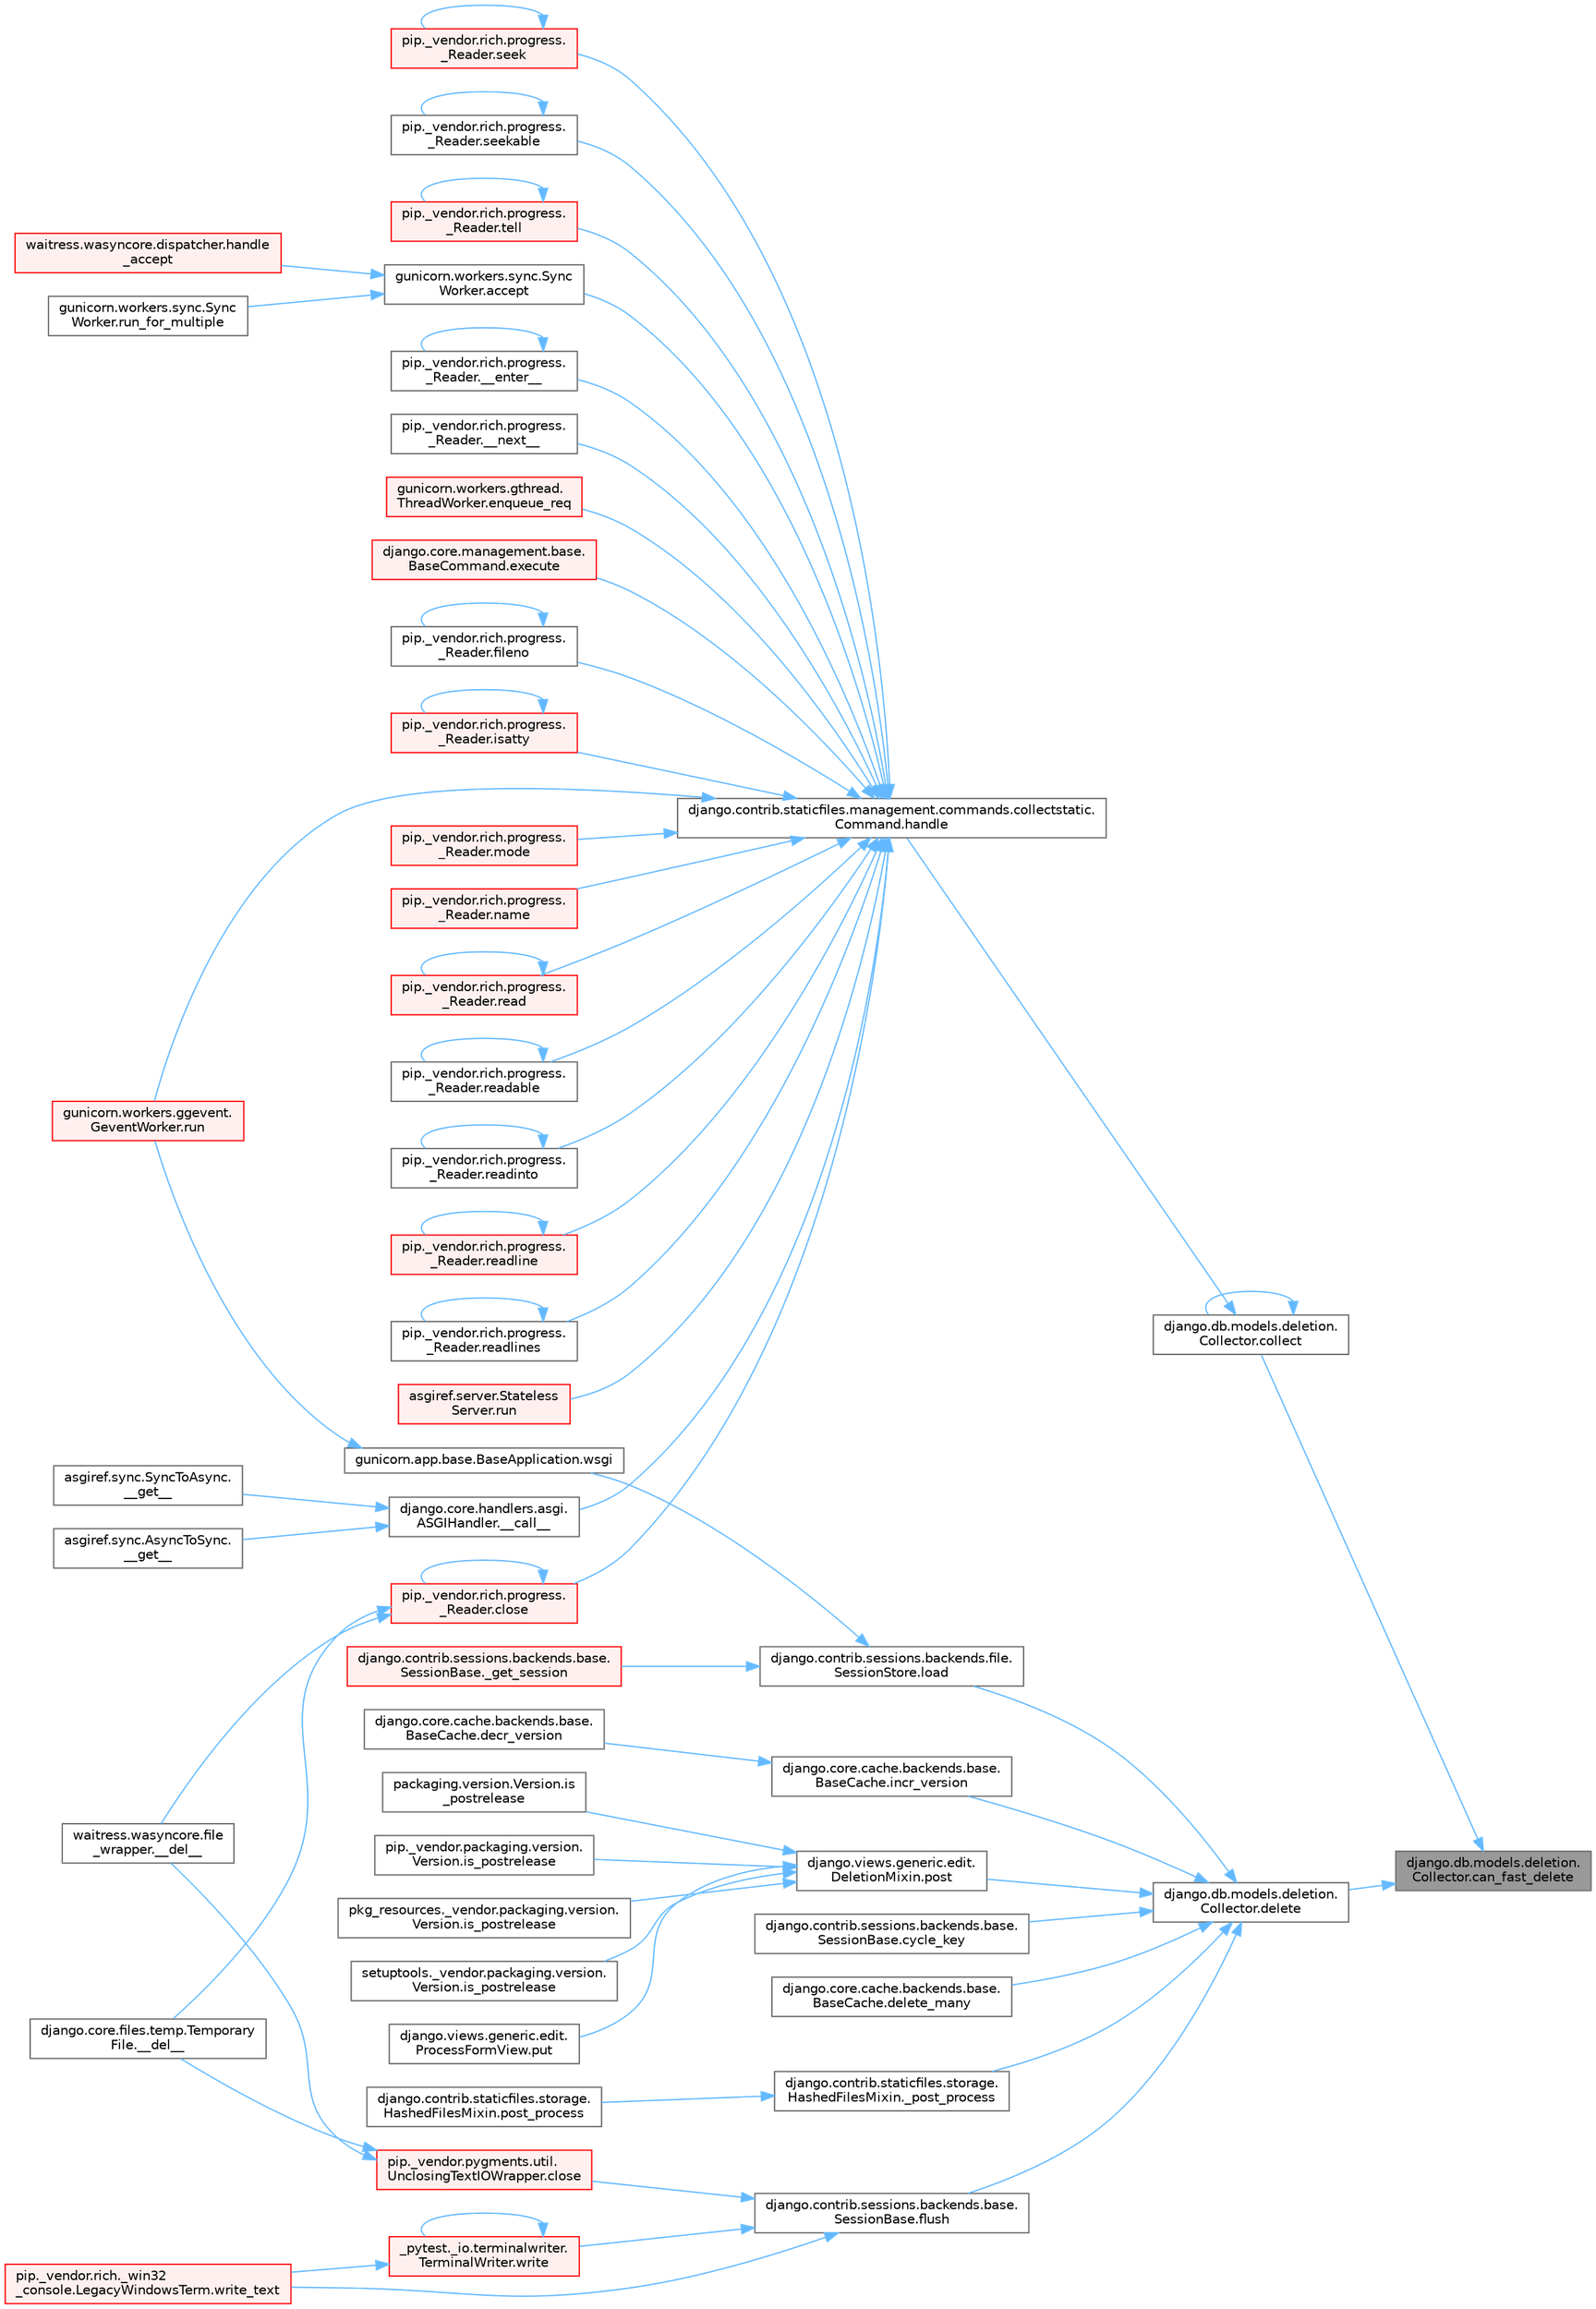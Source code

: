 digraph "django.db.models.deletion.Collector.can_fast_delete"
{
 // LATEX_PDF_SIZE
  bgcolor="transparent";
  edge [fontname=Helvetica,fontsize=10,labelfontname=Helvetica,labelfontsize=10];
  node [fontname=Helvetica,fontsize=10,shape=box,height=0.2,width=0.4];
  rankdir="RL";
  Node1 [id="Node000001",label="django.db.models.deletion.\lCollector.can_fast_delete",height=0.2,width=0.4,color="gray40", fillcolor="grey60", style="filled", fontcolor="black",tooltip=" "];
  Node1 -> Node2 [id="edge1_Node000001_Node000002",dir="back",color="steelblue1",style="solid",tooltip=" "];
  Node2 [id="Node000002",label="django.db.models.deletion.\lCollector.collect",height=0.2,width=0.4,color="grey40", fillcolor="white", style="filled",URL="$classdjango_1_1db_1_1models_1_1deletion_1_1_collector.html#ae6d2a061dcb129755a51ced6ab45edad",tooltip=" "];
  Node2 -> Node2 [id="edge2_Node000002_Node000002",dir="back",color="steelblue1",style="solid",tooltip=" "];
  Node2 -> Node3 [id="edge3_Node000002_Node000003",dir="back",color="steelblue1",style="solid",tooltip=" "];
  Node3 [id="Node000003",label="django.contrib.staticfiles.management.commands.collectstatic.\lCommand.handle",height=0.2,width=0.4,color="grey40", fillcolor="white", style="filled",URL="$classdjango_1_1contrib_1_1staticfiles_1_1management_1_1commands_1_1collectstatic_1_1_command.html#a77042fe151f5e5c26990bdd187c9f21e",tooltip=" "];
  Node3 -> Node4 [id="edge4_Node000003_Node000004",dir="back",color="steelblue1",style="solid",tooltip=" "];
  Node4 [id="Node000004",label="django.core.handlers.asgi.\lASGIHandler.__call__",height=0.2,width=0.4,color="grey40", fillcolor="white", style="filled",URL="$classdjango_1_1core_1_1handlers_1_1asgi_1_1_a_s_g_i_handler.html#a22b4781bb9089ff078a3e64dd2f48dce",tooltip=" "];
  Node4 -> Node5 [id="edge5_Node000004_Node000005",dir="back",color="steelblue1",style="solid",tooltip=" "];
  Node5 [id="Node000005",label="asgiref.sync.AsyncToSync.\l__get__",height=0.2,width=0.4,color="grey40", fillcolor="white", style="filled",URL="$classasgiref_1_1sync_1_1_async_to_sync.html#a23e9ef7a73da98dad9e3f4e65846969b",tooltip=" "];
  Node4 -> Node6 [id="edge6_Node000004_Node000006",dir="back",color="steelblue1",style="solid",tooltip=" "];
  Node6 [id="Node000006",label="asgiref.sync.SyncToAsync.\l__get__",height=0.2,width=0.4,color="grey40", fillcolor="white", style="filled",URL="$classasgiref_1_1sync_1_1_sync_to_async.html#aebdfbe3f01079a529fd2f39810597381",tooltip=" "];
  Node3 -> Node7 [id="edge7_Node000003_Node000007",dir="back",color="steelblue1",style="solid",tooltip=" "];
  Node7 [id="Node000007",label="pip._vendor.rich.progress.\l_Reader.__enter__",height=0.2,width=0.4,color="grey40", fillcolor="white", style="filled",URL="$classpip_1_1__vendor_1_1rich_1_1progress_1_1___reader.html#a9c3bb756d7d5d66aa484c6d25fef6d8a",tooltip=" "];
  Node7 -> Node7 [id="edge8_Node000007_Node000007",dir="back",color="steelblue1",style="solid",tooltip=" "];
  Node3 -> Node8 [id="edge9_Node000003_Node000008",dir="back",color="steelblue1",style="solid",tooltip=" "];
  Node8 [id="Node000008",label="pip._vendor.rich.progress.\l_Reader.__next__",height=0.2,width=0.4,color="grey40", fillcolor="white", style="filled",URL="$classpip_1_1__vendor_1_1rich_1_1progress_1_1___reader.html#a9434dfa9ada5623d6fb72996bf354ffe",tooltip=" "];
  Node3 -> Node9 [id="edge10_Node000003_Node000009",dir="back",color="steelblue1",style="solid",tooltip=" "];
  Node9 [id="Node000009",label="gunicorn.workers.sync.Sync\lWorker.accept",height=0.2,width=0.4,color="grey40", fillcolor="white", style="filled",URL="$classgunicorn_1_1workers_1_1sync_1_1_sync_worker.html#a9b2f1e8d68bbd5233578ace2685952b3",tooltip=" "];
  Node9 -> Node10 [id="edge11_Node000009_Node000010",dir="back",color="steelblue1",style="solid",tooltip=" "];
  Node10 [id="Node000010",label="waitress.wasyncore.dispatcher.handle\l_accept",height=0.2,width=0.4,color="red", fillcolor="#FFF0F0", style="filled",URL="$classwaitress_1_1wasyncore_1_1dispatcher.html#abb651db4478a77832580cb821bf60ca6",tooltip=" "];
  Node9 -> Node12 [id="edge12_Node000009_Node000012",dir="back",color="steelblue1",style="solid",tooltip=" "];
  Node12 [id="Node000012",label="gunicorn.workers.sync.Sync\lWorker.run_for_multiple",height=0.2,width=0.4,color="grey40", fillcolor="white", style="filled",URL="$classgunicorn_1_1workers_1_1sync_1_1_sync_worker.html#ae2fd68b8757a4e60b85af5ba76f0e097",tooltip=" "];
  Node3 -> Node13 [id="edge13_Node000003_Node000013",dir="back",color="steelblue1",style="solid",tooltip=" "];
  Node13 [id="Node000013",label="pip._vendor.rich.progress.\l_Reader.close",height=0.2,width=0.4,color="red", fillcolor="#FFF0F0", style="filled",URL="$classpip_1_1__vendor_1_1rich_1_1progress_1_1___reader.html#a6c0b1964d885972a97a12a9ac01d23e8",tooltip=" "];
  Node13 -> Node14 [id="edge14_Node000013_Node000014",dir="back",color="steelblue1",style="solid",tooltip=" "];
  Node14 [id="Node000014",label="django.core.files.temp.Temporary\lFile.__del__",height=0.2,width=0.4,color="grey40", fillcolor="white", style="filled",URL="$classdjango_1_1core_1_1files_1_1temp_1_1_temporary_file.html#a95809e90e91ff4f43e62813734a1ff5f",tooltip=" "];
  Node13 -> Node15 [id="edge15_Node000013_Node000015",dir="back",color="steelblue1",style="solid",tooltip=" "];
  Node15 [id="Node000015",label="waitress.wasyncore.file\l_wrapper.__del__",height=0.2,width=0.4,color="grey40", fillcolor="white", style="filled",URL="$classwaitress_1_1wasyncore_1_1file__wrapper.html#a4e25ecc24a6210bc5e295c433e632780",tooltip=" "];
  Node13 -> Node13 [id="edge16_Node000013_Node000013",dir="back",color="steelblue1",style="solid",tooltip=" "];
  Node3 -> Node976 [id="edge17_Node000003_Node000976",dir="back",color="steelblue1",style="solid",tooltip=" "];
  Node976 [id="Node000976",label="gunicorn.workers.gthread.\lThreadWorker.enqueue_req",height=0.2,width=0.4,color="red", fillcolor="#FFF0F0", style="filled",URL="$classgunicorn_1_1workers_1_1gthread_1_1_thread_worker.html#a8d2981740d79747639e152d9e9632964",tooltip=" "];
  Node3 -> Node973 [id="edge18_Node000003_Node000973",dir="back",color="steelblue1",style="solid",tooltip=" "];
  Node973 [id="Node000973",label="django.core.management.base.\lBaseCommand.execute",height=0.2,width=0.4,color="red", fillcolor="#FFF0F0", style="filled",URL="$classdjango_1_1core_1_1management_1_1base_1_1_base_command.html#a5621c1fb51be6a2deff6777d90c25ee0",tooltip=" "];
  Node3 -> Node979 [id="edge19_Node000003_Node000979",dir="back",color="steelblue1",style="solid",tooltip=" "];
  Node979 [id="Node000979",label="pip._vendor.rich.progress.\l_Reader.fileno",height=0.2,width=0.4,color="grey40", fillcolor="white", style="filled",URL="$classpip_1_1__vendor_1_1rich_1_1progress_1_1___reader.html#a5fae85546bcfb15e2144c108bb31b59c",tooltip=" "];
  Node979 -> Node979 [id="edge20_Node000979_Node000979",dir="back",color="steelblue1",style="solid",tooltip=" "];
  Node3 -> Node980 [id="edge21_Node000003_Node000980",dir="back",color="steelblue1",style="solid",tooltip=" "];
  Node980 [id="Node000980",label="pip._vendor.rich.progress.\l_Reader.isatty",height=0.2,width=0.4,color="red", fillcolor="#FFF0F0", style="filled",URL="$classpip_1_1__vendor_1_1rich_1_1progress_1_1___reader.html#a25008b04de43b80685677bd476ebb238",tooltip=" "];
  Node980 -> Node980 [id="edge22_Node000980_Node000980",dir="back",color="steelblue1",style="solid",tooltip=" "];
  Node3 -> Node983 [id="edge23_Node000003_Node000983",dir="back",color="steelblue1",style="solid",tooltip=" "];
  Node983 [id="Node000983",label="pip._vendor.rich.progress.\l_Reader.mode",height=0.2,width=0.4,color="red", fillcolor="#FFF0F0", style="filled",URL="$classpip_1_1__vendor_1_1rich_1_1progress_1_1___reader.html#a744eab5dc9ede10fd26932ecf9ccbddc",tooltip=" "];
  Node3 -> Node990 [id="edge24_Node000003_Node000990",dir="back",color="steelblue1",style="solid",tooltip=" "];
  Node990 [id="Node000990",label="pip._vendor.rich.progress.\l_Reader.name",height=0.2,width=0.4,color="red", fillcolor="#FFF0F0", style="filled",URL="$classpip_1_1__vendor_1_1rich_1_1progress_1_1___reader.html#a545f897ce86cf3e798598cb200357c13",tooltip=" "];
  Node3 -> Node1106 [id="edge25_Node000003_Node001106",dir="back",color="steelblue1",style="solid",tooltip=" "];
  Node1106 [id="Node001106",label="pip._vendor.rich.progress.\l_Reader.read",height=0.2,width=0.4,color="red", fillcolor="#FFF0F0", style="filled",URL="$classpip_1_1__vendor_1_1rich_1_1progress_1_1___reader.html#abc9a19c1ccc4057e665996a500814420",tooltip=" "];
  Node1106 -> Node1106 [id="edge26_Node001106_Node001106",dir="back",color="steelblue1",style="solid",tooltip=" "];
  Node3 -> Node1112 [id="edge27_Node000003_Node001112",dir="back",color="steelblue1",style="solid",tooltip=" "];
  Node1112 [id="Node001112",label="pip._vendor.rich.progress.\l_Reader.readable",height=0.2,width=0.4,color="grey40", fillcolor="white", style="filled",URL="$classpip_1_1__vendor_1_1rich_1_1progress_1_1___reader.html#a597c6d895bd8070977827445f65524ea",tooltip=" "];
  Node1112 -> Node1112 [id="edge28_Node001112_Node001112",dir="back",color="steelblue1",style="solid",tooltip=" "];
  Node3 -> Node1113 [id="edge29_Node000003_Node001113",dir="back",color="steelblue1",style="solid",tooltip=" "];
  Node1113 [id="Node001113",label="pip._vendor.rich.progress.\l_Reader.readinto",height=0.2,width=0.4,color="grey40", fillcolor="white", style="filled",URL="$classpip_1_1__vendor_1_1rich_1_1progress_1_1___reader.html#a10a6b416f687bc74dfd4a16e210733fd",tooltip=" "];
  Node1113 -> Node1113 [id="edge30_Node001113_Node001113",dir="back",color="steelblue1",style="solid",tooltip=" "];
  Node3 -> Node1114 [id="edge31_Node000003_Node001114",dir="back",color="steelblue1",style="solid",tooltip=" "];
  Node1114 [id="Node001114",label="pip._vendor.rich.progress.\l_Reader.readline",height=0.2,width=0.4,color="red", fillcolor="#FFF0F0", style="filled",URL="$classpip_1_1__vendor_1_1rich_1_1progress_1_1___reader.html#ae214b8896d240d33ed0d1e03b8134107",tooltip=" "];
  Node1114 -> Node1114 [id="edge32_Node001114_Node001114",dir="back",color="steelblue1",style="solid",tooltip=" "];
  Node3 -> Node1118 [id="edge33_Node000003_Node001118",dir="back",color="steelblue1",style="solid",tooltip=" "];
  Node1118 [id="Node001118",label="pip._vendor.rich.progress.\l_Reader.readlines",height=0.2,width=0.4,color="grey40", fillcolor="white", style="filled",URL="$classpip_1_1__vendor_1_1rich_1_1progress_1_1___reader.html#a36448a9abb78b99bc05fa66433015f3a",tooltip=" "];
  Node1118 -> Node1118 [id="edge34_Node001118_Node001118",dir="back",color="steelblue1",style="solid",tooltip=" "];
  Node3 -> Node1119 [id="edge35_Node000003_Node001119",dir="back",color="steelblue1",style="solid",tooltip=" "];
  Node1119 [id="Node001119",label="asgiref.server.Stateless\lServer.run",height=0.2,width=0.4,color="red", fillcolor="#FFF0F0", style="filled",URL="$classasgiref_1_1server_1_1_stateless_server.html#a60ad300a082526eea5c1b2df64c4e793",tooltip="Mainloop and handling."];
  Node3 -> Node310 [id="edge36_Node000003_Node000310",dir="back",color="steelblue1",style="solid",tooltip=" "];
  Node310 [id="Node000310",label="gunicorn.workers.ggevent.\lGeventWorker.run",height=0.2,width=0.4,color="red", fillcolor="#FFF0F0", style="filled",URL="$classgunicorn_1_1workers_1_1ggevent_1_1_gevent_worker.html#a0d8ffe6d6db44cfe8310ccf5643506ee",tooltip=" "];
  Node3 -> Node1120 [id="edge37_Node000003_Node001120",dir="back",color="steelblue1",style="solid",tooltip=" "];
  Node1120 [id="Node001120",label="pip._vendor.rich.progress.\l_Reader.seek",height=0.2,width=0.4,color="red", fillcolor="#FFF0F0", style="filled",URL="$classpip_1_1__vendor_1_1rich_1_1progress_1_1___reader.html#a8577bcef22b050ec6d7b7cb2ce1b9053",tooltip=" "];
  Node1120 -> Node1120 [id="edge38_Node001120_Node001120",dir="back",color="steelblue1",style="solid",tooltip=" "];
  Node3 -> Node1620 [id="edge39_Node000003_Node001620",dir="back",color="steelblue1",style="solid",tooltip=" "];
  Node1620 [id="Node001620",label="pip._vendor.rich.progress.\l_Reader.seekable",height=0.2,width=0.4,color="grey40", fillcolor="white", style="filled",URL="$classpip_1_1__vendor_1_1rich_1_1progress_1_1___reader.html#a3de43f328570e813a05b1dcc07813f5b",tooltip=" "];
  Node1620 -> Node1620 [id="edge40_Node001620_Node001620",dir="back",color="steelblue1",style="solid",tooltip=" "];
  Node3 -> Node1621 [id="edge41_Node000003_Node001621",dir="back",color="steelblue1",style="solid",tooltip=" "];
  Node1621 [id="Node001621",label="pip._vendor.rich.progress.\l_Reader.tell",height=0.2,width=0.4,color="red", fillcolor="#FFF0F0", style="filled",URL="$classpip_1_1__vendor_1_1rich_1_1progress_1_1___reader.html#a4ec4039f47700772d40242efb68da47e",tooltip=" "];
  Node1621 -> Node1621 [id="edge42_Node001621_Node001621",dir="back",color="steelblue1",style="solid",tooltip=" "];
  Node1 -> Node2565 [id="edge43_Node000001_Node002565",dir="back",color="steelblue1",style="solid",tooltip=" "];
  Node2565 [id="Node002565",label="django.db.models.deletion.\lCollector.delete",height=0.2,width=0.4,color="grey40", fillcolor="white", style="filled",URL="$classdjango_1_1db_1_1models_1_1deletion_1_1_collector.html#aabaf91f3931f344113179c2f8f94686b",tooltip=" "];
  Node2565 -> Node102 [id="edge44_Node002565_Node000102",dir="back",color="steelblue1",style="solid",tooltip=" "];
  Node102 [id="Node000102",label="django.contrib.staticfiles.storage.\lHashedFilesMixin._post_process",height=0.2,width=0.4,color="grey40", fillcolor="white", style="filled",URL="$classdjango_1_1contrib_1_1staticfiles_1_1storage_1_1_hashed_files_mixin.html#aa0c820223a4e686edd5d2c333d5a9336",tooltip=" "];
  Node102 -> Node103 [id="edge45_Node000102_Node000103",dir="back",color="steelblue1",style="solid",tooltip=" "];
  Node103 [id="Node000103",label="django.contrib.staticfiles.storage.\lHashedFilesMixin.post_process",height=0.2,width=0.4,color="grey40", fillcolor="white", style="filled",URL="$classdjango_1_1contrib_1_1staticfiles_1_1storage_1_1_hashed_files_mixin.html#a2814ba00e1311ca7b3dc381da1b31c8f",tooltip=" "];
  Node2565 -> Node104 [id="edge46_Node002565_Node000104",dir="back",color="steelblue1",style="solid",tooltip=" "];
  Node104 [id="Node000104",label="django.contrib.sessions.backends.base.\lSessionBase.cycle_key",height=0.2,width=0.4,color="grey40", fillcolor="white", style="filled",URL="$classdjango_1_1contrib_1_1sessions_1_1backends_1_1base_1_1_session_base.html#a6955e9bebe4e5b7d463bccfcf9181016",tooltip=" "];
  Node2565 -> Node105 [id="edge47_Node002565_Node000105",dir="back",color="steelblue1",style="solid",tooltip=" "];
  Node105 [id="Node000105",label="django.core.cache.backends.base.\lBaseCache.delete_many",height=0.2,width=0.4,color="grey40", fillcolor="white", style="filled",URL="$classdjango_1_1core_1_1cache_1_1backends_1_1base_1_1_base_cache.html#a560226c6c5f05daec8c96ade18aa752b",tooltip=" "];
  Node2565 -> Node106 [id="edge48_Node002565_Node000106",dir="back",color="steelblue1",style="solid",tooltip=" "];
  Node106 [id="Node000106",label="django.contrib.sessions.backends.base.\lSessionBase.flush",height=0.2,width=0.4,color="grey40", fillcolor="white", style="filled",URL="$classdjango_1_1contrib_1_1sessions_1_1backends_1_1base_1_1_session_base.html#a915ab38003d5f0be1ce9f849583910bb",tooltip=" "];
  Node106 -> Node107 [id="edge49_Node000106_Node000107",dir="back",color="steelblue1",style="solid",tooltip=" "];
  Node107 [id="Node000107",label="pip._vendor.pygments.util.\lUnclosingTextIOWrapper.close",height=0.2,width=0.4,color="red", fillcolor="#FFF0F0", style="filled",URL="$classpip_1_1__vendor_1_1pygments_1_1util_1_1_unclosing_text_i_o_wrapper.html#a8b7334932e365946b03244a148e50846",tooltip=" "];
  Node107 -> Node14 [id="edge50_Node000107_Node000014",dir="back",color="steelblue1",style="solid",tooltip=" "];
  Node107 -> Node15 [id="edge51_Node000107_Node000015",dir="back",color="steelblue1",style="solid",tooltip=" "];
  Node106 -> Node116 [id="edge52_Node000106_Node000116",dir="back",color="steelblue1",style="solid",tooltip=" "];
  Node116 [id="Node000116",label="_pytest._io.terminalwriter.\lTerminalWriter.write",height=0.2,width=0.4,color="red", fillcolor="#FFF0F0", style="filled",URL="$class__pytest_1_1__io_1_1terminalwriter_1_1_terminal_writer.html#ab011b237aec5bafbe3761ee6eceaa5b1",tooltip=" "];
  Node116 -> Node116 [id="edge53_Node000116_Node000116",dir="back",color="steelblue1",style="solid",tooltip=" "];
  Node116 -> Node652 [id="edge54_Node000116_Node000652",dir="back",color="steelblue1",style="solid",tooltip=" "];
  Node652 [id="Node000652",label="pip._vendor.rich._win32\l_console.LegacyWindowsTerm.write_text",height=0.2,width=0.4,color="red", fillcolor="#FFF0F0", style="filled",URL="$classpip_1_1__vendor_1_1rich_1_1__win32__console_1_1_legacy_windows_term.html#a285165149598e15cac2caf4d03385612",tooltip=" "];
  Node106 -> Node652 [id="edge55_Node000106_Node000652",dir="back",color="steelblue1",style="solid",tooltip=" "];
  Node2565 -> Node312 [id="edge56_Node002565_Node000312",dir="back",color="steelblue1",style="solid",tooltip=" "];
  Node312 [id="Node000312",label="django.core.cache.backends.base.\lBaseCache.incr_version",height=0.2,width=0.4,color="grey40", fillcolor="white", style="filled",URL="$classdjango_1_1core_1_1cache_1_1backends_1_1base_1_1_base_cache.html#a3ac7d74ffcfca67e2afee86ecf858b34",tooltip=" "];
  Node312 -> Node313 [id="edge57_Node000312_Node000313",dir="back",color="steelblue1",style="solid",tooltip=" "];
  Node313 [id="Node000313",label="django.core.cache.backends.base.\lBaseCache.decr_version",height=0.2,width=0.4,color="grey40", fillcolor="white", style="filled",URL="$classdjango_1_1core_1_1cache_1_1backends_1_1base_1_1_base_cache.html#a26e7d5f60e8c6180922a5ece9fca51ef",tooltip=" "];
  Node2565 -> Node308 [id="edge58_Node002565_Node000308",dir="back",color="steelblue1",style="solid",tooltip=" "];
  Node308 [id="Node000308",label="django.contrib.sessions.backends.file.\lSessionStore.load",height=0.2,width=0.4,color="grey40", fillcolor="white", style="filled",URL="$classdjango_1_1contrib_1_1sessions_1_1backends_1_1file_1_1_session_store.html#a408fa63512306fbaa7bbb62742f0295f",tooltip=" "];
  Node308 -> Node220 [id="edge59_Node000308_Node000220",dir="back",color="steelblue1",style="solid",tooltip=" "];
  Node220 [id="Node000220",label="django.contrib.sessions.backends.base.\lSessionBase._get_session",height=0.2,width=0.4,color="red", fillcolor="#FFF0F0", style="filled",URL="$classdjango_1_1contrib_1_1sessions_1_1backends_1_1base_1_1_session_base.html#a3ca0af594cbb5d34f3d4f76c8f90bf4f",tooltip=" "];
  Node308 -> Node309 [id="edge60_Node000308_Node000309",dir="back",color="steelblue1",style="solid",tooltip=" "];
  Node309 [id="Node000309",label="gunicorn.app.base.BaseApplication.wsgi",height=0.2,width=0.4,color="grey40", fillcolor="white", style="filled",URL="$classgunicorn_1_1app_1_1base_1_1_base_application.html#a18ae24b2d0d44fb694b9f2b0cdffa670",tooltip=" "];
  Node309 -> Node310 [id="edge61_Node000309_Node000310",dir="back",color="steelblue1",style="solid",tooltip=" "];
  Node2565 -> Node314 [id="edge62_Node002565_Node000314",dir="back",color="steelblue1",style="solid",tooltip=" "];
  Node314 [id="Node000314",label="django.views.generic.edit.\lDeletionMixin.post",height=0.2,width=0.4,color="grey40", fillcolor="white", style="filled",URL="$classdjango_1_1views_1_1generic_1_1edit_1_1_deletion_mixin.html#a93358facc5cc6e84423e8471745b2a68",tooltip=" "];
  Node314 -> Node315 [id="edge63_Node000314_Node000315",dir="back",color="steelblue1",style="solid",tooltip=" "];
  Node315 [id="Node000315",label="packaging.version.Version.is\l_postrelease",height=0.2,width=0.4,color="grey40", fillcolor="white", style="filled",URL="$classpackaging_1_1version_1_1_version.html#adfb53ca0004e704963c79aafdd5ac254",tooltip=" "];
  Node314 -> Node316 [id="edge64_Node000314_Node000316",dir="back",color="steelblue1",style="solid",tooltip=" "];
  Node316 [id="Node000316",label="pip._vendor.packaging.version.\lVersion.is_postrelease",height=0.2,width=0.4,color="grey40", fillcolor="white", style="filled",URL="$classpip_1_1__vendor_1_1packaging_1_1version_1_1_version.html#a13ff52f4a2a330c24d84da8669cba0f3",tooltip=" "];
  Node314 -> Node317 [id="edge65_Node000314_Node000317",dir="back",color="steelblue1",style="solid",tooltip=" "];
  Node317 [id="Node000317",label="pkg_resources._vendor.packaging.version.\lVersion.is_postrelease",height=0.2,width=0.4,color="grey40", fillcolor="white", style="filled",URL="$classpkg__resources_1_1__vendor_1_1packaging_1_1version_1_1_version.html#a3e7f7c2c0c5a5401fd6b3dc67beb8d1d",tooltip=" "];
  Node314 -> Node318 [id="edge66_Node000314_Node000318",dir="back",color="steelblue1",style="solid",tooltip=" "];
  Node318 [id="Node000318",label="setuptools._vendor.packaging.version.\lVersion.is_postrelease",height=0.2,width=0.4,color="grey40", fillcolor="white", style="filled",URL="$classsetuptools_1_1__vendor_1_1packaging_1_1version_1_1_version.html#a5647516e2057e8ec08c323424ddaab70",tooltip=" "];
  Node314 -> Node319 [id="edge67_Node000314_Node000319",dir="back",color="steelblue1",style="solid",tooltip=" "];
  Node319 [id="Node000319",label="django.views.generic.edit.\lProcessFormView.put",height=0.2,width=0.4,color="grey40", fillcolor="white", style="filled",URL="$classdjango_1_1views_1_1generic_1_1edit_1_1_process_form_view.html#aca9b521620af475d8ce7abc52d04694d",tooltip=" "];
}
